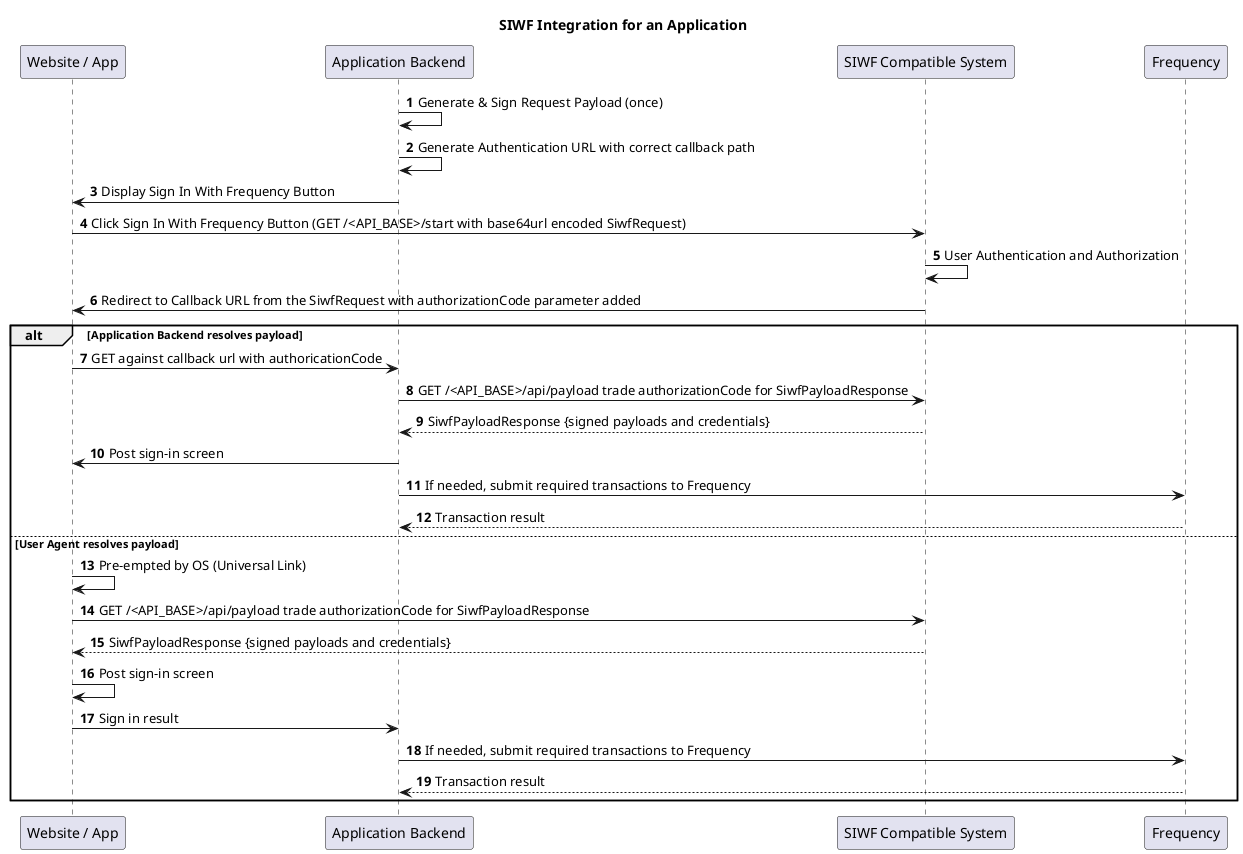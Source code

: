 @startuml
title "SIWF Integration for an Application"
participant "Website / App" as ua
participant "Application Backend" as p
participant "SIWF Compatible System" as fa
participant "Frequency" as bc

autonumber
p->p: Generate & Sign Request Payload (once)
p->p: Generate Authentication URL with correct callback path
p->ua: Display Sign In With Frequency Button
ua->fa: Click Sign In With Frequency Button (GET /<API_BASE>/start with base64url encoded SiwfRequest)
fa->fa: User Authentication and Authorization
fa->ua: Redirect to Callback URL from the SiwfRequest with authorizationCode parameter added
alt Application Backend resolves payload
    ua->p: GET against callback url with authoricationCode
    p->fa: GET /<API_BASE>/api/payload trade authorizationCode for SiwfPayloadResponse
    return SiwfPayloadResponse {signed payloads and credentials}
    p->ua: Post sign-in screen
    p->bc: If needed, submit required transactions to Frequency
    return Transaction result
else User Agent resolves payload
    ua->ua: Pre-empted by OS (Universal Link)
    ua->fa: GET /<API_BASE>/api/payload trade authorizationCode for SiwfPayloadResponse
    return SiwfPayloadResponse {signed payloads and credentials}
    ua->ua: Post sign-in screen
    ua->p: Sign in result
    p->bc: If needed, submit required transactions to Frequency
    return Transaction result
end
@enduml
